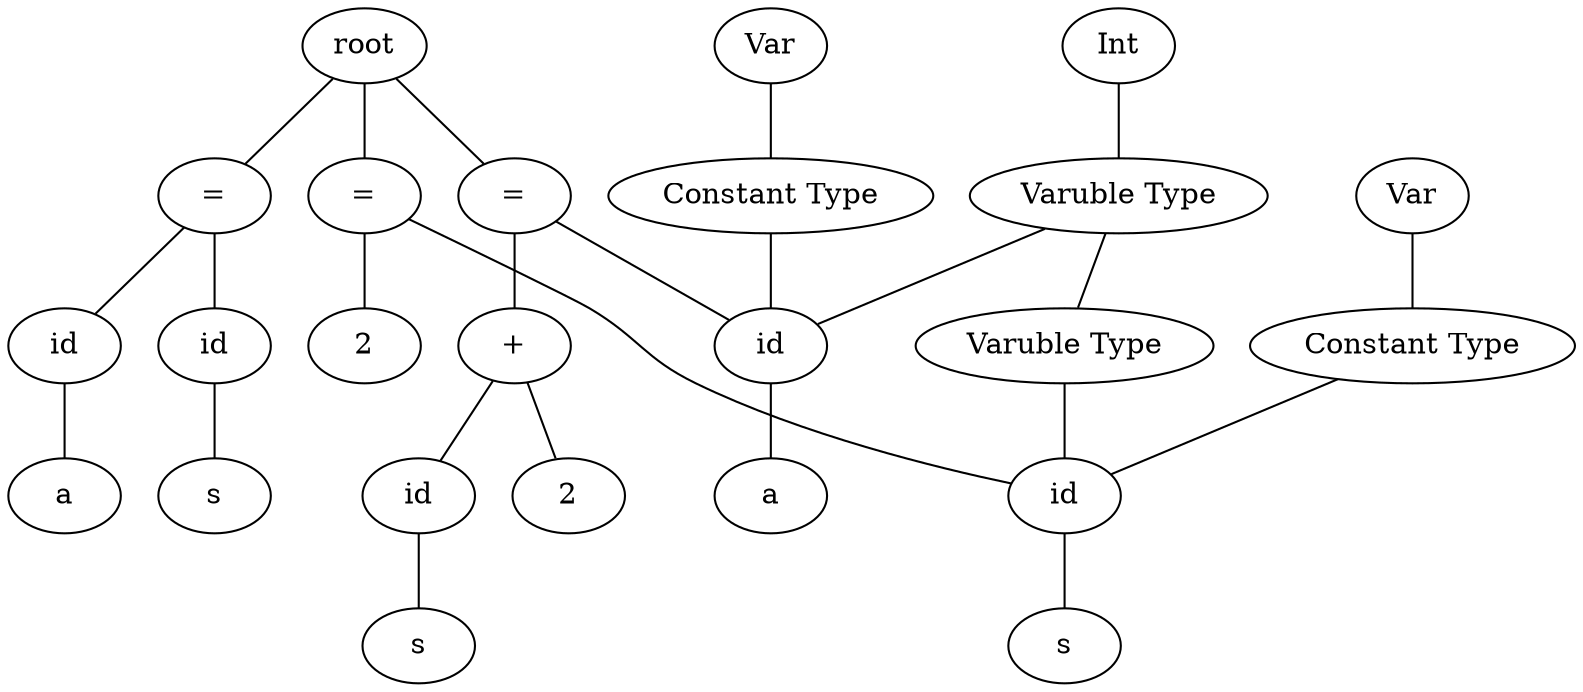 graph graphname {
root;
assign0[label = "="];
root--assign0;
expr0[label = "id"];
assign0--expr0;
type0[label = "Varuble Type"];
type0--expr0;
type1[label = "Int"];
type1--type0;
consttype0[label = "Constant Type"];
consttype0--expr0;
consttype1[label = "Var"];
consttype1--consttype0;
expr1[label = "s"];
expr0--expr1;
expr2[label = "2"];
assign0--expr2;
assign1[label = "="];
root--assign1;
expr3[label = "id"];
assign1--expr3;
type1[label = "Varuble Type"];
type1--expr3;
type2[label = "Int"];
type2--type1;
consttype2[label = "Constant Type"];
consttype2--expr3;
consttype3[label = "Var"];
consttype3--consttype2;
expr4[label = "a"];
expr3--expr4;
expr5[label = "+"];
assign1--expr5;
expr6[label = "id"];
expr5--expr6;
expr7[label = "s"];
expr6--expr7;
expr8[label = "2"];
expr5--expr8;
assign2[label = "="];
root--assign2;
expr9[label = "id"];
assign2--expr9;
expr10[label = "a"];
expr9--expr10;
expr11[label = "id"];
assign2--expr11;
expr12[label = "s"];
expr11--expr12;
}
